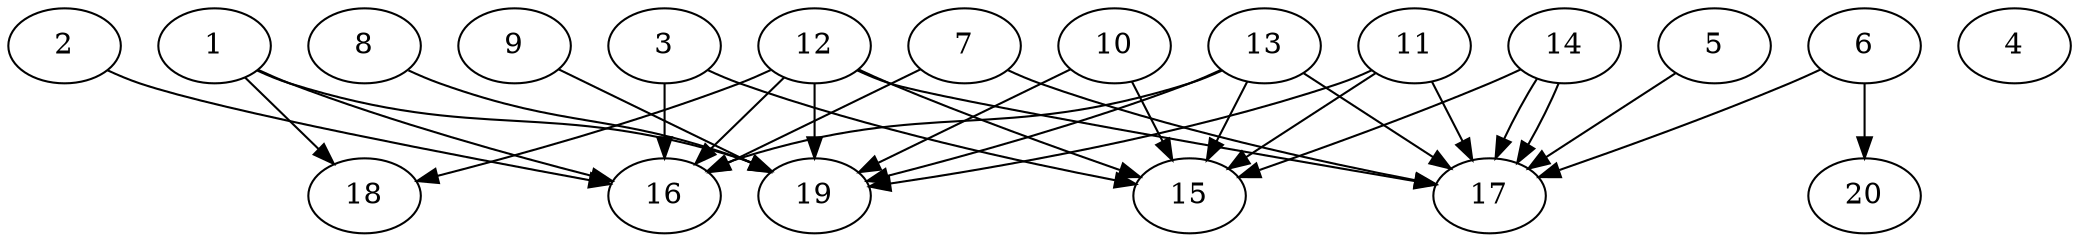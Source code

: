 // DAG automatically generated by daggen at Wed Jul 24 21:20:53 2019
// ./daggen --dot -n 20 --ccr 0.4 --fat 0.8 --regular 0.5 --density 0.7 --mindata 5242880 --maxdata 52428800 
digraph G {
  1 [size="95121920", alpha="0.05", expect_size="38048768"] 
  1 -> 16 [size ="38048768"]
  1 -> 18 [size ="38048768"]
  1 -> 19 [size ="38048768"]
  2 [size="27607040", alpha="0.08", expect_size="11042816"] 
  2 -> 16 [size ="11042816"]
  3 [size="100344320", alpha="0.14", expect_size="40137728"] 
  3 -> 15 [size ="40137728"]
  3 -> 16 [size ="40137728"]
  4 [size="122926080", alpha="0.02", expect_size="49170432"] 
  5 [size="32744960", alpha="0.02", expect_size="13097984"] 
  5 -> 17 [size ="13097984"]
  6 [size="62440960", alpha="0.17", expect_size="24976384"] 
  6 -> 17 [size ="24976384"]
  6 -> 20 [size ="24976384"]
  7 [size="24163840", alpha="0.09", expect_size="9665536"] 
  7 -> 16 [size ="9665536"]
  7 -> 17 [size ="9665536"]
  8 [size="24872960", alpha="0.04", expect_size="9949184"] 
  8 -> 19 [size ="9949184"]
  9 [size="99755520", alpha="0.20", expect_size="39902208"] 
  9 -> 19 [size ="39902208"]
  10 [size="121344000", alpha="0.19", expect_size="48537600"] 
  10 -> 15 [size ="48537600"]
  10 -> 19 [size ="48537600"]
  11 [size="88586240", alpha="0.11", expect_size="35434496"] 
  11 -> 15 [size ="35434496"]
  11 -> 17 [size ="35434496"]
  11 -> 19 [size ="35434496"]
  12 [size="120284160", alpha="0.02", expect_size="48113664"] 
  12 -> 15 [size ="48113664"]
  12 -> 16 [size ="48113664"]
  12 -> 17 [size ="48113664"]
  12 -> 18 [size ="48113664"]
  12 -> 19 [size ="48113664"]
  13 [size="47710720", alpha="0.13", expect_size="19084288"] 
  13 -> 15 [size ="19084288"]
  13 -> 16 [size ="19084288"]
  13 -> 17 [size ="19084288"]
  13 -> 19 [size ="19084288"]
  14 [size="129886720", alpha="0.11", expect_size="51954688"] 
  14 -> 15 [size ="51954688"]
  14 -> 17 [size ="51954688"]
  14 -> 17 [size ="51954688"]
  15 [size="22092800", alpha="0.02", expect_size="8837120"] 
  16 [size="34675200", alpha="0.11", expect_size="13870080"] 
  17 [size="15974400", alpha="0.19", expect_size="6389760"] 
  18 [size="66275840", alpha="0.11", expect_size="26510336"] 
  19 [size="92485120", alpha="0.03", expect_size="36994048"] 
  20 [size="92021760", alpha="0.03", expect_size="36808704"] 
}
